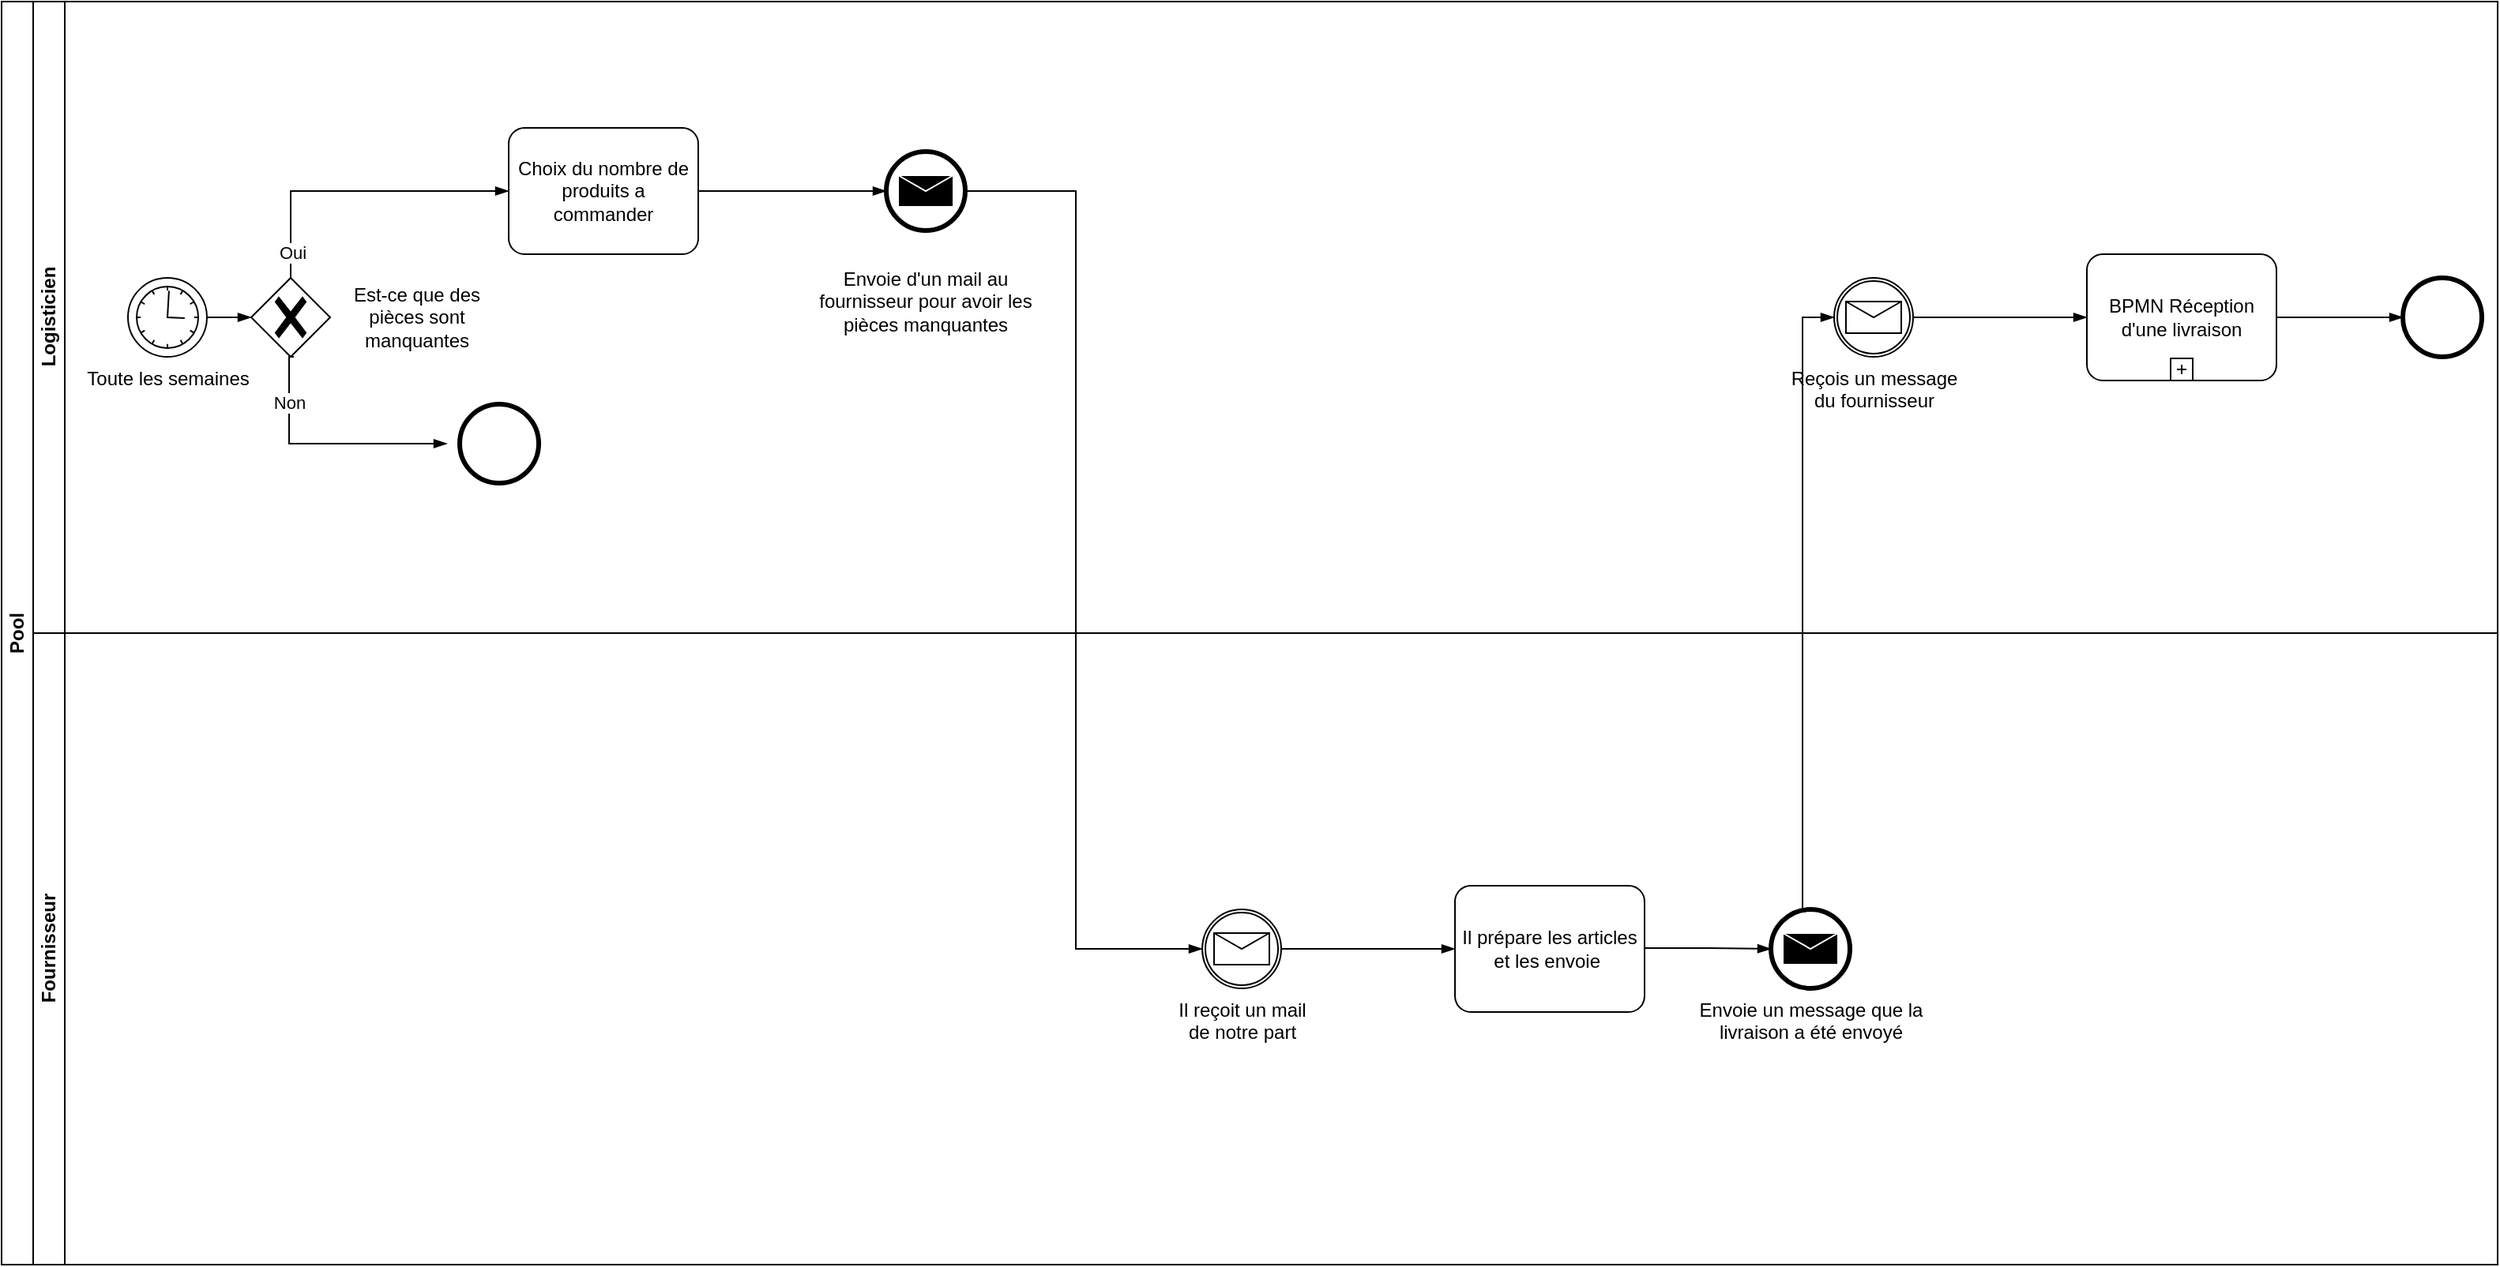 <mxfile version="22.1.11" type="github">
  <diagram name="Page-1" id="jd4_b2cbeIl36sTIpOt9">
    <mxGraphModel dx="574" dy="312" grid="1" gridSize="10" guides="1" tooltips="1" connect="1" arrows="1" fold="1" page="1" pageScale="1" pageWidth="827" pageHeight="1169" math="0" shadow="0">
      <root>
        <mxCell id="0" />
        <mxCell id="1" parent="0" />
        <mxCell id="ost7xarvKawhktNh5oQj-1" value="Pool" style="swimlane;html=1;childLayout=stackLayout;resizeParent=1;resizeParentMax=0;horizontal=0;startSize=20;horizontalStack=0;whiteSpace=wrap;" parent="1" vertex="1">
          <mxGeometry width="1580" height="800" as="geometry" />
        </mxCell>
        <mxCell id="ost7xarvKawhktNh5oQj-2" value="Logisticien" style="swimlane;html=1;startSize=20;horizontal=0;" parent="ost7xarvKawhktNh5oQj-1" vertex="1">
          <mxGeometry x="20" width="1560" height="400" as="geometry" />
        </mxCell>
        <mxCell id="ost7xarvKawhktNh5oQj-5" value="Toute les semaines" style="points=[[0.145,0.145,0],[0.5,0,0],[0.855,0.145,0],[1,0.5,0],[0.855,0.855,0],[0.5,1,0],[0.145,0.855,0],[0,0.5,0]];shape=mxgraph.bpmn.event;html=1;verticalLabelPosition=bottom;labelBackgroundColor=#ffffff;verticalAlign=top;align=center;perimeter=ellipsePerimeter;outlineConnect=0;aspect=fixed;outline=standard;symbol=timer;" parent="ost7xarvKawhktNh5oQj-2" vertex="1">
          <mxGeometry x="60" y="175" width="50" height="50" as="geometry" />
        </mxCell>
        <mxCell id="ost7xarvKawhktNh5oQj-6" value="" style="edgeStyle=elbowEdgeStyle;fontSize=12;html=1;endArrow=blockThin;endFill=1;rounded=0;exitX=1;exitY=0.5;exitDx=0;exitDy=0;exitPerimeter=0;entryX=0;entryY=0.5;entryDx=0;entryDy=0;entryPerimeter=0;" parent="ost7xarvKawhktNh5oQj-2" source="ost7xarvKawhktNh5oQj-5" target="ost7xarvKawhktNh5oQj-9" edge="1">
          <mxGeometry width="160" relative="1" as="geometry">
            <mxPoint x="130" y="199.5" as="sourcePoint" />
            <mxPoint x="160" y="200" as="targetPoint" />
          </mxGeometry>
        </mxCell>
        <mxCell id="ost7xarvKawhktNh5oQj-9" value="" style="points=[[0.25,0.25,0],[0.5,0,0],[0.75,0.25,0],[1,0.5,0],[0.75,0.75,0],[0.5,1,0],[0.25,0.75,0],[0,0.5,0]];shape=mxgraph.bpmn.gateway2;html=1;verticalLabelPosition=bottom;labelBackgroundColor=#ffffff;verticalAlign=top;align=center;perimeter=rhombusPerimeter;outlineConnect=0;outline=none;symbol=none;gwType=exclusive;" parent="ost7xarvKawhktNh5oQj-2" vertex="1">
          <mxGeometry x="138" y="175" width="50" height="50" as="geometry" />
        </mxCell>
        <mxCell id="ost7xarvKawhktNh5oQj-10" value="" style="edgeStyle=elbowEdgeStyle;fontSize=12;html=1;endArrow=blockThin;endFill=1;rounded=0;exitX=0.5;exitY=0;exitDx=0;exitDy=0;exitPerimeter=0;elbow=vertical;entryX=0;entryY=0.5;entryDx=0;entryDy=0;entryPerimeter=0;" parent="ost7xarvKawhktNh5oQj-2" source="ost7xarvKawhktNh5oQj-9" target="ost7xarvKawhktNh5oQj-18" edge="1">
          <mxGeometry width="160" relative="1" as="geometry">
            <mxPoint x="205.5" y="160" as="sourcePoint" />
            <mxPoint x="340" y="120" as="targetPoint" />
            <Array as="points">
              <mxPoint x="290" y="120" />
            </Array>
          </mxGeometry>
        </mxCell>
        <mxCell id="ost7xarvKawhktNh5oQj-17" value="Oui" style="edgeLabel;html=1;align=center;verticalAlign=middle;resizable=0;points=[];" parent="ost7xarvKawhktNh5oQj-10" vertex="1" connectable="0">
          <mxGeometry x="-0.828" y="-1" relative="1" as="geometry">
            <mxPoint as="offset" />
          </mxGeometry>
        </mxCell>
        <mxCell id="ost7xarvKawhktNh5oQj-11" value="Est-ce que des pièces sont manquantes" style="text;html=1;strokeColor=none;fillColor=none;align=center;verticalAlign=middle;whiteSpace=wrap;rounded=0;" parent="ost7xarvKawhktNh5oQj-2" vertex="1">
          <mxGeometry x="188" y="170" width="110" height="60" as="geometry" />
        </mxCell>
        <mxCell id="ost7xarvKawhktNh5oQj-12" value="" style="edgeStyle=elbowEdgeStyle;fontSize=12;html=1;endArrow=blockThin;endFill=1;rounded=0;exitX=0.5;exitY=1;exitDx=0;exitDy=0;exitPerimeter=0;" parent="ost7xarvKawhktNh5oQj-2" edge="1">
          <mxGeometry width="160" relative="1" as="geometry">
            <mxPoint x="165" y="225" as="sourcePoint" />
            <mxPoint x="262" y="280" as="targetPoint" />
            <Array as="points">
              <mxPoint x="162" y="270" />
            </Array>
          </mxGeometry>
        </mxCell>
        <mxCell id="ost7xarvKawhktNh5oQj-14" value="Non" style="edgeLabel;html=1;align=center;verticalAlign=middle;resizable=0;points=[];" parent="ost7xarvKawhktNh5oQj-12" vertex="1" connectable="0">
          <mxGeometry x="-0.6" relative="1" as="geometry">
            <mxPoint as="offset" />
          </mxGeometry>
        </mxCell>
        <mxCell id="ost7xarvKawhktNh5oQj-15" value="" style="points=[[0.145,0.145,0],[0.5,0,0],[0.855,0.145,0],[1,0.5,0],[0.855,0.855,0],[0.5,1,0],[0.145,0.855,0],[0,0.5,0]];shape=mxgraph.bpmn.event;html=1;verticalLabelPosition=bottom;labelBackgroundColor=#ffffff;verticalAlign=top;align=center;perimeter=ellipsePerimeter;outlineConnect=0;aspect=fixed;outline=end;symbol=terminate2;" parent="ost7xarvKawhktNh5oQj-2" vertex="1">
          <mxGeometry x="270" y="255" width="50" height="50" as="geometry" />
        </mxCell>
        <mxCell id="ost7xarvKawhktNh5oQj-18" value="Choix du nombre de produits a commander" style="points=[[0.25,0,0],[0.5,0,0],[0.75,0,0],[1,0.25,0],[1,0.5,0],[1,0.75,0],[0.75,1,0],[0.5,1,0],[0.25,1,0],[0,0.75,0],[0,0.5,0],[0,0.25,0]];shape=mxgraph.bpmn.task;whiteSpace=wrap;rectStyle=rounded;size=10;html=1;container=1;expand=0;collapsible=0;taskMarker=abstract;" parent="ost7xarvKawhktNh5oQj-2" vertex="1">
          <mxGeometry x="301" y="80" width="120" height="80" as="geometry" />
        </mxCell>
        <mxCell id="ost7xarvKawhktNh5oQj-19" value="" style="edgeStyle=elbowEdgeStyle;fontSize=12;html=1;endArrow=blockThin;endFill=1;rounded=0;exitX=1;exitY=0.5;exitDx=0;exitDy=0;exitPerimeter=0;entryX=0;entryY=0.5;entryDx=0;entryDy=0;entryPerimeter=0;" parent="ost7xarvKawhktNh5oQj-2" source="ost7xarvKawhktNh5oQj-18" target="ost7xarvKawhktNh5oQj-20" edge="1">
          <mxGeometry width="160" relative="1" as="geometry">
            <mxPoint x="540" y="119.5" as="sourcePoint" />
            <mxPoint x="600" y="120" as="targetPoint" />
          </mxGeometry>
        </mxCell>
        <mxCell id="ost7xarvKawhktNh5oQj-20" value="" style="points=[[0.145,0.145,0],[0.5,0,0],[0.855,0.145,0],[1,0.5,0],[0.855,0.855,0],[0.5,1,0],[0.145,0.855,0],[0,0.5,0]];shape=mxgraph.bpmn.event;html=1;verticalLabelPosition=bottom;labelBackgroundColor=#ffffff;verticalAlign=top;align=center;perimeter=ellipsePerimeter;outlineConnect=0;aspect=fixed;outline=end;symbol=message;" parent="ost7xarvKawhktNh5oQj-2" vertex="1">
          <mxGeometry x="540" y="95" width="50" height="50" as="geometry" />
        </mxCell>
        <mxCell id="ost7xarvKawhktNh5oQj-21" value="Envoie d&#39;un mail au fournisseur pour avoir les pièces manquantes" style="text;html=1;strokeColor=none;fillColor=none;align=center;verticalAlign=middle;whiteSpace=wrap;rounded=0;" parent="ost7xarvKawhktNh5oQj-2" vertex="1">
          <mxGeometry x="495" y="155" width="140" height="70" as="geometry" />
        </mxCell>
        <mxCell id="37nW6EUZaYuCJ9XeYemM-6" value="Reçois un message &lt;br&gt;du fournisseur" style="points=[[0.145,0.145,0],[0.5,0,0],[0.855,0.145,0],[1,0.5,0],[0.855,0.855,0],[0.5,1,0],[0.145,0.855,0],[0,0.5,0]];shape=mxgraph.bpmn.event;html=1;verticalLabelPosition=bottom;labelBackgroundColor=#ffffff;verticalAlign=top;align=center;perimeter=ellipsePerimeter;outlineConnect=0;aspect=fixed;outline=catching;symbol=message;" vertex="1" parent="ost7xarvKawhktNh5oQj-2">
          <mxGeometry x="1140" y="175" width="50" height="50" as="geometry" />
        </mxCell>
        <mxCell id="37nW6EUZaYuCJ9XeYemM-9" value="BPMN Réception d&#39;une livraison" style="points=[[0.25,0,0],[0.5,0,0],[0.75,0,0],[1,0.25,0],[1,0.5,0],[1,0.75,0],[0.75,1,0],[0.5,1,0],[0.25,1,0],[0,0.75,0],[0,0.5,0],[0,0.25,0]];shape=mxgraph.bpmn.task;whiteSpace=wrap;rectStyle=rounded;size=10;html=1;container=1;expand=0;collapsible=0;taskMarker=abstract;isLoopSub=1;" vertex="1" parent="ost7xarvKawhktNh5oQj-2">
          <mxGeometry x="1300" y="160" width="120" height="80" as="geometry" />
        </mxCell>
        <mxCell id="37nW6EUZaYuCJ9XeYemM-12" value="" style="edgeStyle=elbowEdgeStyle;fontSize=12;html=1;endArrow=blockThin;endFill=1;rounded=0;exitX=1;exitY=0.5;exitDx=0;exitDy=0;exitPerimeter=0;entryX=0;entryY=0.5;entryDx=0;entryDy=0;entryPerimeter=0;" edge="1" parent="ost7xarvKawhktNh5oQj-2" source="37nW6EUZaYuCJ9XeYemM-6" target="37nW6EUZaYuCJ9XeYemM-9">
          <mxGeometry width="160" relative="1" as="geometry">
            <mxPoint x="1221" y="200.5" as="sourcePoint" />
            <mxPoint x="1331" y="200.5" as="targetPoint" />
          </mxGeometry>
        </mxCell>
        <mxCell id="37nW6EUZaYuCJ9XeYemM-13" value="" style="edgeStyle=elbowEdgeStyle;fontSize=12;html=1;endArrow=blockThin;endFill=1;rounded=0;exitX=1;exitY=0.5;exitDx=0;exitDy=0;exitPerimeter=0;entryX=0;entryY=0.5;entryDx=0;entryDy=0;entryPerimeter=0;" edge="1" parent="ost7xarvKawhktNh5oQj-2" source="37nW6EUZaYuCJ9XeYemM-9" target="37nW6EUZaYuCJ9XeYemM-14">
          <mxGeometry width="160" relative="1" as="geometry">
            <mxPoint x="1430" y="199.8" as="sourcePoint" />
            <mxPoint x="1480" y="200" as="targetPoint" />
          </mxGeometry>
        </mxCell>
        <mxCell id="37nW6EUZaYuCJ9XeYemM-14" value="" style="points=[[0.145,0.145,0],[0.5,0,0],[0.855,0.145,0],[1,0.5,0],[0.855,0.855,0],[0.5,1,0],[0.145,0.855,0],[0,0.5,0]];shape=mxgraph.bpmn.event;html=1;verticalLabelPosition=bottom;labelBackgroundColor=#ffffff;verticalAlign=top;align=center;perimeter=ellipsePerimeter;outlineConnect=0;aspect=fixed;outline=end;symbol=terminate2;" vertex="1" parent="ost7xarvKawhktNh5oQj-2">
          <mxGeometry x="1500" y="175" width="50" height="50" as="geometry" />
        </mxCell>
        <mxCell id="4BG4kDEhdgGC54y8UH8t-2" value="Fournisseur" style="swimlane;html=1;startSize=20;horizontal=0;" parent="ost7xarvKawhktNh5oQj-1" vertex="1">
          <mxGeometry x="20" y="400" width="1560" height="400" as="geometry" />
        </mxCell>
        <mxCell id="37nW6EUZaYuCJ9XeYemM-1" value="Il reçoit un mail &lt;br&gt;de notre part" style="points=[[0.145,0.145,0],[0.5,0,0],[0.855,0.145,0],[1,0.5,0],[0.855,0.855,0],[0.5,1,0],[0.145,0.855,0],[0,0.5,0]];shape=mxgraph.bpmn.event;html=1;verticalLabelPosition=bottom;labelBackgroundColor=#ffffff;verticalAlign=top;align=center;perimeter=ellipsePerimeter;outlineConnect=0;aspect=fixed;outline=catching;symbol=message;" vertex="1" parent="4BG4kDEhdgGC54y8UH8t-2">
          <mxGeometry x="740" y="175" width="50" height="50" as="geometry" />
        </mxCell>
        <mxCell id="37nW6EUZaYuCJ9XeYemM-2" value="Il prépare les articles et les envoie&amp;nbsp;" style="points=[[0.25,0,0],[0.5,0,0],[0.75,0,0],[1,0.25,0],[1,0.5,0],[1,0.75,0],[0.75,1,0],[0.5,1,0],[0.25,1,0],[0,0.75,0],[0,0.5,0],[0,0.25,0]];shape=mxgraph.bpmn.task;whiteSpace=wrap;rectStyle=rounded;size=10;html=1;container=1;expand=0;collapsible=0;taskMarker=abstract;" vertex="1" parent="4BG4kDEhdgGC54y8UH8t-2">
          <mxGeometry x="900" y="160" width="120" height="80" as="geometry" />
        </mxCell>
        <mxCell id="37nW6EUZaYuCJ9XeYemM-3" value="" style="edgeStyle=elbowEdgeStyle;fontSize=12;html=1;endArrow=blockThin;endFill=1;rounded=0;exitX=1;exitY=0.5;exitDx=0;exitDy=0;exitPerimeter=0;entryX=0;entryY=0.5;entryDx=0;entryDy=0;entryPerimeter=0;" edge="1" parent="4BG4kDEhdgGC54y8UH8t-2" source="37nW6EUZaYuCJ9XeYemM-1" target="37nW6EUZaYuCJ9XeYemM-2">
          <mxGeometry width="160" relative="1" as="geometry">
            <mxPoint x="807" y="199.5" as="sourcePoint" />
            <mxPoint x="857" y="199.5" as="targetPoint" />
          </mxGeometry>
        </mxCell>
        <mxCell id="37nW6EUZaYuCJ9XeYemM-4" value="Envoie un message que la &lt;br&gt;livraison a été envoyé" style="points=[[0.145,0.145,0],[0.5,0,0],[0.855,0.145,0],[1,0.5,0],[0.855,0.855,0],[0.5,1,0],[0.145,0.855,0],[0,0.5,0]];shape=mxgraph.bpmn.event;html=1;verticalLabelPosition=bottom;labelBackgroundColor=#ffffff;verticalAlign=top;align=center;perimeter=ellipsePerimeter;outlineConnect=0;aspect=fixed;outline=end;symbol=message;" vertex="1" parent="4BG4kDEhdgGC54y8UH8t-2">
          <mxGeometry x="1100" y="175" width="50" height="50" as="geometry" />
        </mxCell>
        <mxCell id="37nW6EUZaYuCJ9XeYemM-5" value="" style="edgeStyle=elbowEdgeStyle;fontSize=12;html=1;endArrow=blockThin;endFill=1;rounded=0;exitX=1;exitY=0.494;exitDx=0;exitDy=0;exitPerimeter=0;entryX=0;entryY=0.5;entryDx=0;entryDy=0;entryPerimeter=0;" edge="1" parent="4BG4kDEhdgGC54y8UH8t-2" source="37nW6EUZaYuCJ9XeYemM-2" target="37nW6EUZaYuCJ9XeYemM-4">
          <mxGeometry width="160" relative="1" as="geometry">
            <mxPoint x="1030" y="199.5" as="sourcePoint" />
            <mxPoint x="1100" y="199.5" as="targetPoint" />
          </mxGeometry>
        </mxCell>
        <mxCell id="4BG4kDEhdgGC54y8UH8t-17" value="" style="edgeStyle=elbowEdgeStyle;fontSize=12;html=1;endArrow=blockThin;endFill=1;rounded=0;exitX=1;exitY=0.5;exitDx=0;exitDy=0;exitPerimeter=0;entryX=0;entryY=0.5;entryDx=0;entryDy=0;entryPerimeter=0;" parent="ost7xarvKawhktNh5oQj-1" source="ost7xarvKawhktNh5oQj-20" edge="1" target="37nW6EUZaYuCJ9XeYemM-1">
          <mxGeometry width="160" relative="1" as="geometry">
            <mxPoint x="620" y="120" as="sourcePoint" />
            <mxPoint x="760" y="600" as="targetPoint" />
            <Array as="points">
              <mxPoint x="680" y="220" />
            </Array>
          </mxGeometry>
        </mxCell>
        <mxCell id="37nW6EUZaYuCJ9XeYemM-8" value="" style="edgeStyle=elbowEdgeStyle;fontSize=12;html=1;endArrow=blockThin;endFill=1;rounded=0;exitX=0.5;exitY=0;exitDx=0;exitDy=0;exitPerimeter=0;entryX=0;entryY=0.5;entryDx=0;entryDy=0;entryPerimeter=0;" edge="1" parent="ost7xarvKawhktNh5oQj-1" source="37nW6EUZaYuCJ9XeYemM-4" target="37nW6EUZaYuCJ9XeYemM-6">
          <mxGeometry width="160" relative="1" as="geometry">
            <mxPoint x="1140" y="500" as="sourcePoint" />
            <mxPoint x="1140" y="240" as="targetPoint" />
            <Array as="points">
              <mxPoint x="1140" y="370" />
            </Array>
          </mxGeometry>
        </mxCell>
      </root>
    </mxGraphModel>
  </diagram>
</mxfile>

